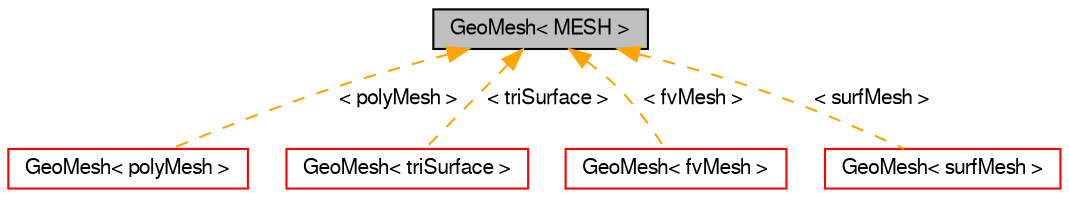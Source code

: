 digraph "GeoMesh&lt; MESH &gt;"
{
  bgcolor="transparent";
  edge [fontname="FreeSans",fontsize="10",labelfontname="FreeSans",labelfontsize="10"];
  node [fontname="FreeSans",fontsize="10",shape=record];
  Node0 [label="GeoMesh\< MESH \>",height=0.2,width=0.4,color="black", fillcolor="grey75", style="filled", fontcolor="black"];
  Node0 -> Node1 [dir="back",color="orange",fontsize="10",style="dashed",label=" \< polyMesh \>" ,fontname="FreeSans"];
  Node1 [label="GeoMesh\< polyMesh \>",height=0.2,width=0.4,color="red",URL="$a27110.html"];
  Node0 -> Node3 [dir="back",color="orange",fontsize="10",style="dashed",label=" \< triSurface \>" ,fontname="FreeSans"];
  Node3 [label="GeoMesh\< triSurface \>",height=0.2,width=0.4,color="red",URL="$a27110.html"];
  Node0 -> Node6 [dir="back",color="orange",fontsize="10",style="dashed",label=" \< fvMesh \>" ,fontname="FreeSans"];
  Node6 [label="GeoMesh\< fvMesh \>",height=0.2,width=0.4,color="red",URL="$a27110.html"];
  Node0 -> Node9 [dir="back",color="orange",fontsize="10",style="dashed",label=" \< surfMesh \>" ,fontname="FreeSans"];
  Node9 [label="GeoMesh\< surfMesh \>",height=0.2,width=0.4,color="red",URL="$a27110.html"];
}
